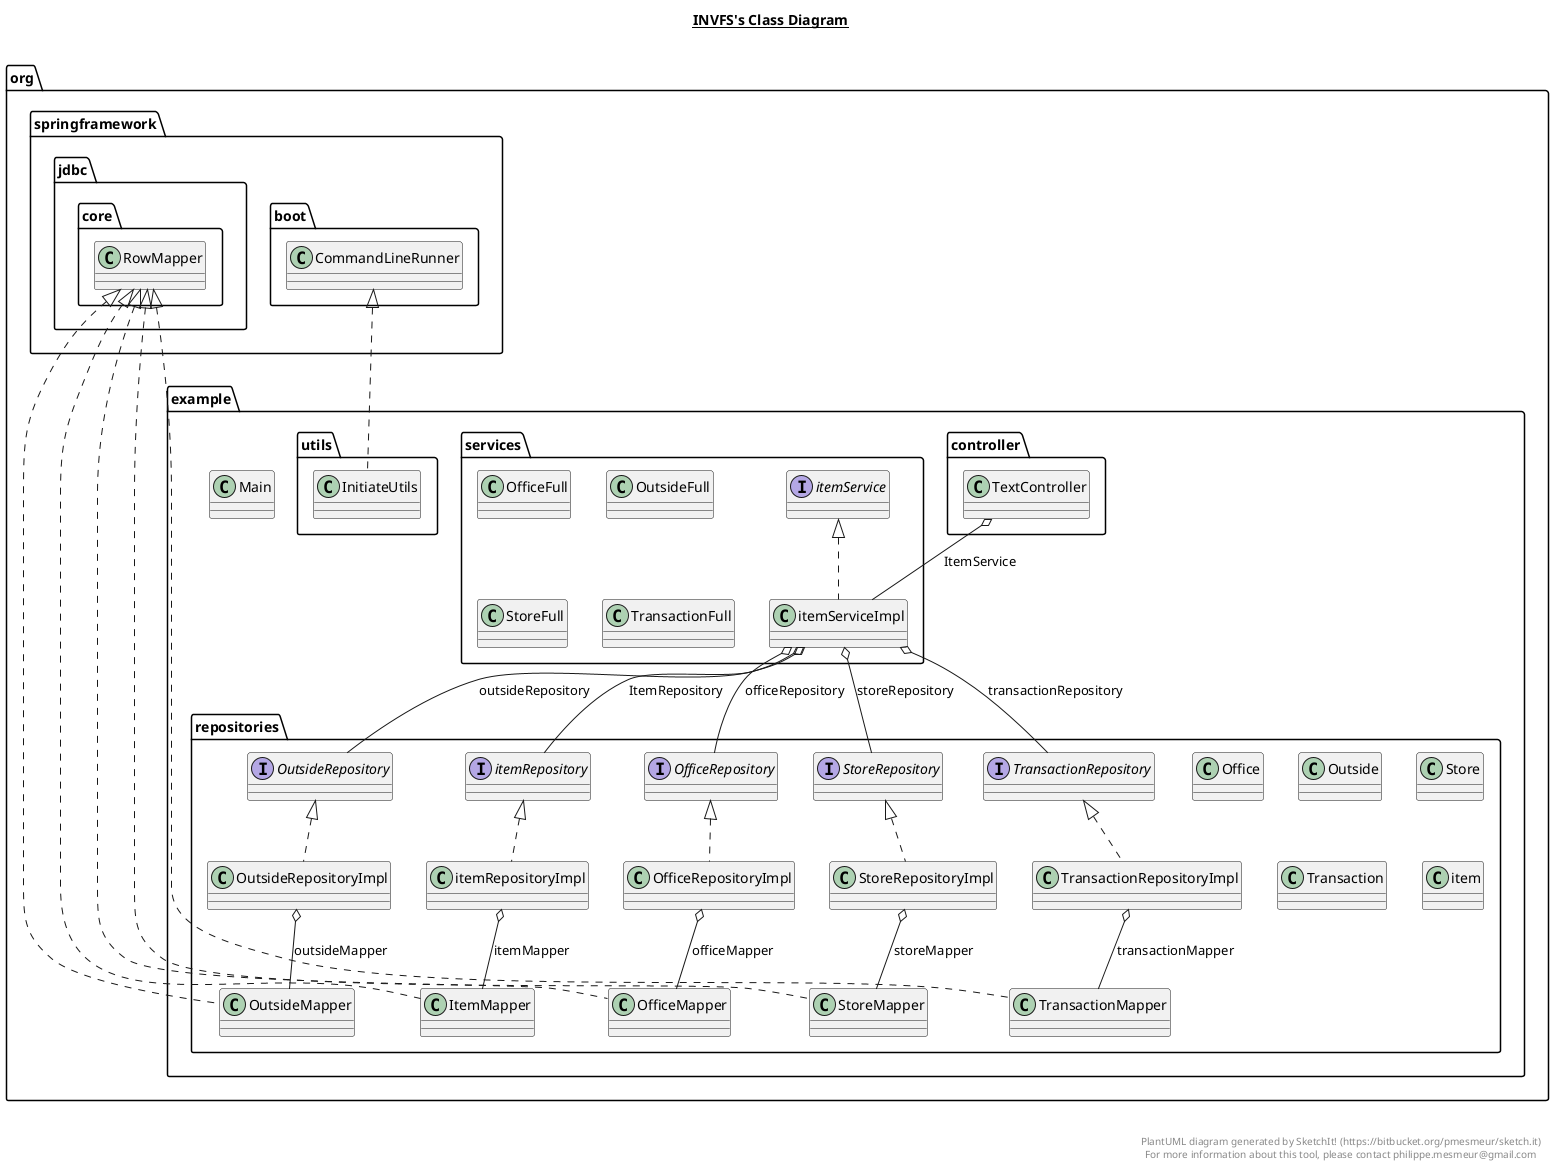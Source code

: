 @startuml

title __INVFS's Class Diagram__\n

  namespace org.example {
    class org.example.Main {
    }
  }
  

  namespace org.example {
    namespace controller {
      class org.example.controller.TextController {
      }
    }
  }
  

  namespace org.example {
    namespace repositories {
      class org.example.repositories.ItemMapper {
      }
    }
  }
  

  namespace org.example {
    namespace repositories {
      class org.example.repositories.Office {
      }
    }
  }
  

  namespace org.example {
    namespace repositories {
      class org.example.repositories.OfficeMapper {
      }
    }
  }
  

  namespace org.example {
    namespace repositories {
      interface org.example.repositories.OfficeRepository {
      }
    }
  }
  

  namespace org.example {
    namespace repositories {
      class org.example.repositories.OfficeRepositoryImpl {
      }
    }
  }
  

  namespace org.example {
    namespace repositories {
      class org.example.repositories.Outside {
      }
    }
  }
  

  namespace org.example {
    namespace repositories {
      class org.example.repositories.OutsideMapper {
      }
    }
  }
  

  namespace org.example {
    namespace repositories {
      interface org.example.repositories.OutsideRepository {
      }
    }
  }
  

  namespace org.example {
    namespace repositories {
      class org.example.repositories.OutsideRepositoryImpl {
      }
    }
  }
  

  namespace org.example {
    namespace repositories {
      class org.example.repositories.Store {
      }
    }
  }
  

  namespace org.example {
    namespace repositories {
      class org.example.repositories.StoreMapper {
      }
    }
  }
  

  namespace org.example {
    namespace repositories {
      interface org.example.repositories.StoreRepository {
      }
    }
  }
  

  namespace org.example {
    namespace repositories {
      class org.example.repositories.StoreRepositoryImpl {
      }
    }
  }
  

  namespace org.example {
    namespace repositories {
      class org.example.repositories.Transaction {
      }
    }
  }
  

  namespace org.example {
    namespace repositories {
      class org.example.repositories.TransactionMapper {
      }
    }
  }
  

  namespace org.example {
    namespace repositories {
      interface org.example.repositories.TransactionRepository {
      }
    }
  }
  

  namespace org.example {
    namespace repositories {
      class org.example.repositories.TransactionRepositoryImpl {
      }
    }
  }
  

  namespace org.example {
    namespace repositories {
      class org.example.repositories.item {
      }
    }
  }
  

  namespace org.example {
    namespace repositories {
      interface org.example.repositories.itemRepository {
      }
    }
  }
  

  namespace org.example {
    namespace repositories {
      class org.example.repositories.itemRepositoryImpl {
      }
    }
  }
  

  namespace org.example {
    namespace services {
      class org.example.services.OfficeFull {
      }
    }
  }
  

  namespace org.example {
    namespace services {
      class org.example.services.OutsideFull {
      }
    }
  }
  

  namespace org.example {
    namespace services {
      class org.example.services.StoreFull {
      }
    }
  }
  

  namespace org.example {
    namespace services {
      class org.example.services.TransactionFull {
      }
    }
  }
  

  namespace org.example {
    namespace services {
      interface org.example.services.itemService {
      }
    }
  }
  

  namespace org.example {
    namespace services {
      class org.example.services.itemServiceImpl {
      }
    }
  }
  

  namespace org.example {
    namespace utils {
      class org.example.utils.InitiateUtils {
      }
    }
  }
  

  org.example.controller.TextController o-- org.example.services.itemServiceImpl : ItemService
  org.example.repositories.ItemMapper .up.|> org.springframework.jdbc.core.RowMapper
  org.example.repositories.OfficeMapper .up.|> org.springframework.jdbc.core.RowMapper
  org.example.repositories.OfficeRepositoryImpl .up.|> org.example.repositories.OfficeRepository
  org.example.repositories.OfficeRepositoryImpl o-- org.example.repositories.OfficeMapper : officeMapper
  org.example.repositories.OutsideMapper .up.|> org.springframework.jdbc.core.RowMapper
  org.example.repositories.OutsideRepositoryImpl .up.|> org.example.repositories.OutsideRepository
  org.example.repositories.OutsideRepositoryImpl o-- org.example.repositories.OutsideMapper : outsideMapper
  org.example.repositories.StoreMapper .up.|> org.springframework.jdbc.core.RowMapper
  org.example.repositories.StoreRepositoryImpl .up.|> org.example.repositories.StoreRepository
  org.example.repositories.StoreRepositoryImpl o-- org.example.repositories.StoreMapper : storeMapper
  org.example.repositories.TransactionMapper .up.|> org.springframework.jdbc.core.RowMapper
  org.example.repositories.TransactionRepositoryImpl .up.|> org.example.repositories.TransactionRepository
  org.example.repositories.TransactionRepositoryImpl o-- org.example.repositories.TransactionMapper : transactionMapper
  org.example.repositories.itemRepositoryImpl .up.|> org.example.repositories.itemRepository
  org.example.repositories.itemRepositoryImpl o-- org.example.repositories.ItemMapper : itemMapper
  org.example.services.itemServiceImpl .up.|> org.example.services.itemService
  org.example.services.itemServiceImpl o-- org.example.repositories.itemRepository : ItemRepository
  org.example.services.itemServiceImpl o-- org.example.repositories.OfficeRepository : officeRepository
  org.example.services.itemServiceImpl o-- org.example.repositories.OutsideRepository : outsideRepository
  org.example.services.itemServiceImpl o-- org.example.repositories.StoreRepository : storeRepository
  org.example.services.itemServiceImpl o-- org.example.repositories.TransactionRepository : transactionRepository
  org.example.utils.InitiateUtils .up.|> org.springframework.boot.CommandLineRunner


right footer


PlantUML diagram generated by SketchIt! (https://bitbucket.org/pmesmeur/sketch.it)
For more information about this tool, please contact philippe.mesmeur@gmail.com
endfooter

@enduml
